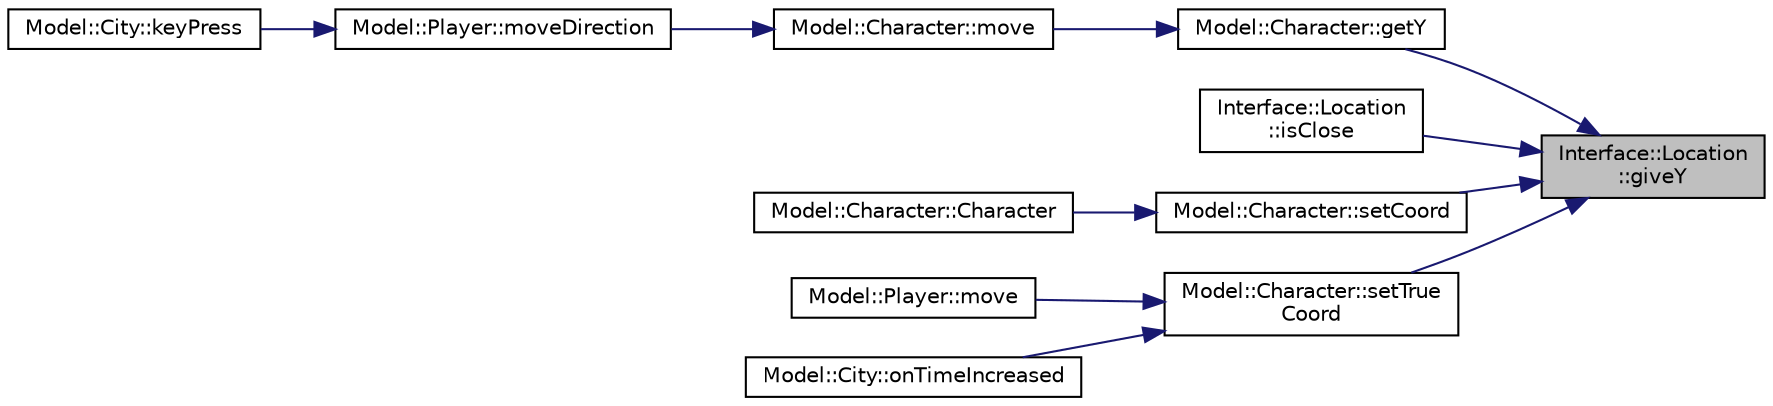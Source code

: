 digraph "Interface::Location::giveY"
{
 // LATEX_PDF_SIZE
  edge [fontname="Helvetica",fontsize="10",labelfontname="Helvetica",labelfontsize="10"];
  node [fontname="Helvetica",fontsize="10",shape=record];
  rankdir="RL";
  Node1 [label="Interface::Location\l::giveY",height=0.2,width=0.4,color="black", fillcolor="grey75", style="filled", fontcolor="black",tooltip="giveY returns the y-coordinate of the location in the pixel grid of the game ui."];
  Node1 -> Node2 [dir="back",color="midnightblue",fontsize="10",style="solid",fontname="Helvetica"];
  Node2 [label="Model::Character::getY",height=0.2,width=0.4,color="black", fillcolor="white", style="filled",URL="$class_model_1_1_character.html#a83c0f85833b4c48b7793d970acb006d0",tooltip="getY"];
  Node2 -> Node3 [dir="back",color="midnightblue",fontsize="10",style="solid",fontname="Helvetica"];
  Node3 [label="Model::Character::move",height=0.2,width=0.4,color="black", fillcolor="white", style="filled",URL="$class_model_1_1_character.html#a3e2170617c4eb463826a7362158ef650",tooltip="move the item on the map with axis multipliers"];
  Node3 -> Node4 [dir="back",color="midnightblue",fontsize="10",style="solid",fontname="Helvetica"];
  Node4 [label="Model::Player::moveDirection",height=0.2,width=0.4,color="black", fillcolor="white", style="filled",URL="$class_model_1_1_player.html#abc93ae7810a5a346923078dffc5c6aaa",tooltip="moveDirection"];
  Node4 -> Node5 [dir="back",color="midnightblue",fontsize="10",style="solid",fontname="Helvetica"];
  Node5 [label="Model::City::keyPress",height=0.2,width=0.4,color="black", fillcolor="white", style="filled",URL="$class_model_1_1_city.html#aed16c5162f7695a6304754702244101b",tooltip="keyPress"];
  Node1 -> Node6 [dir="back",color="midnightblue",fontsize="10",style="solid",fontname="Helvetica"];
  Node6 [label="Interface::Location\l::isClose",height=0.2,width=0.4,color="black", fillcolor="white", style="filled",URL="$class_interface_1_1_location.html#a6020fd3d0beadae34282fe2af9b3e69a",tooltip="isClose tells if given location is close to this location."];
  Node1 -> Node7 [dir="back",color="midnightblue",fontsize="10",style="solid",fontname="Helvetica"];
  Node7 [label="Model::Character::setCoord",height=0.2,width=0.4,color="black", fillcolor="white", style="filled",URL="$class_model_1_1_character.html#a6a571b4f21c6a7e488eff6efcd252621",tooltip="set location for item"];
  Node7 -> Node8 [dir="back",color="midnightblue",fontsize="10",style="solid",fontname="Helvetica"];
  Node8 [label="Model::Character::Character",height=0.2,width=0.4,color="black", fillcolor="white", style="filled",URL="$class_model_1_1_character.html#a70ed7cbc0250478e05a69662e6672bac",tooltip="Character constructor."];
  Node1 -> Node9 [dir="back",color="midnightblue",fontsize="10",style="solid",fontname="Helvetica"];
  Node9 [label="Model::Character::setTrue\lCoord",height=0.2,width=0.4,color="black", fillcolor="white", style="filled",URL="$class_model_1_1_character.html#a8076dcef0064d5261d9837675f25555f",tooltip="set true(in big map) location for item"];
  Node9 -> Node10 [dir="back",color="midnightblue",fontsize="10",style="solid",fontname="Helvetica"];
  Node10 [label="Model::Player::move",height=0.2,width=0.4,color="black", fillcolor="white", style="filled",URL="$class_model_1_1_player.html#adee86f3dd72de9e290248c284dcb4b12",tooltip="move to the given location"];
  Node9 -> Node11 [dir="back",color="midnightblue",fontsize="10",style="solid",fontname="Helvetica"];
  Node11 [label="Model::City::onTimeIncreased",height=0.2,width=0.4,color="black", fillcolor="white", style="filled",URL="$class_model_1_1_city.html#ac601533222fc08caf84d224e949366b9",tooltip="onTimeIncreased - move the player if he is in the bus and pokemon ball"];
}
